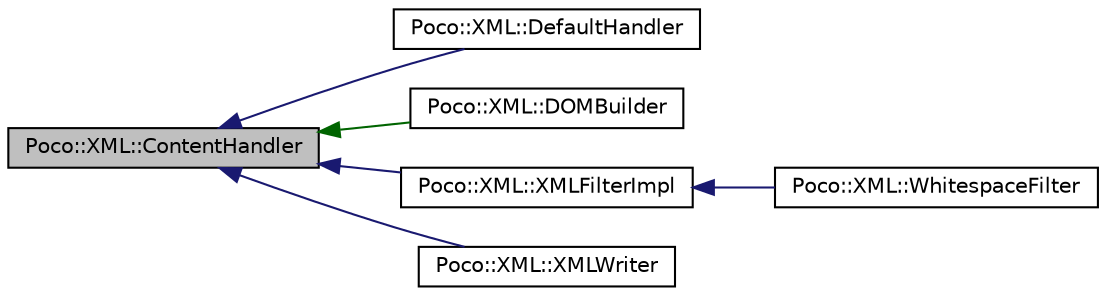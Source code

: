 digraph "Poco::XML::ContentHandler"
{
 // LATEX_PDF_SIZE
  edge [fontname="Helvetica",fontsize="10",labelfontname="Helvetica",labelfontsize="10"];
  node [fontname="Helvetica",fontsize="10",shape=record];
  rankdir="LR";
  Node1 [label="Poco::XML::ContentHandler",height=0.2,width=0.4,color="black", fillcolor="grey75", style="filled", fontcolor="black",tooltip=" "];
  Node1 -> Node2 [dir="back",color="midnightblue",fontsize="10",style="solid",fontname="Helvetica"];
  Node2 [label="Poco::XML::DefaultHandler",height=0.2,width=0.4,color="black", fillcolor="white", style="filled",URL="$classPoco_1_1XML_1_1DefaultHandler.html",tooltip=" "];
  Node1 -> Node3 [dir="back",color="darkgreen",fontsize="10",style="solid",fontname="Helvetica"];
  Node3 [label="Poco::XML::DOMBuilder",height=0.2,width=0.4,color="black", fillcolor="white", style="filled",URL="$classPoco_1_1XML_1_1DOMBuilder.html",tooltip=" "];
  Node1 -> Node4 [dir="back",color="midnightblue",fontsize="10",style="solid",fontname="Helvetica"];
  Node4 [label="Poco::XML::XMLFilterImpl",height=0.2,width=0.4,color="black", fillcolor="white", style="filled",URL="$classPoco_1_1XML_1_1XMLFilterImpl.html",tooltip=" "];
  Node4 -> Node5 [dir="back",color="midnightblue",fontsize="10",style="solid",fontname="Helvetica"];
  Node5 [label="Poco::XML::WhitespaceFilter",height=0.2,width=0.4,color="black", fillcolor="white", style="filled",URL="$classPoco_1_1XML_1_1WhitespaceFilter.html",tooltip=" "];
  Node1 -> Node6 [dir="back",color="midnightblue",fontsize="10",style="solid",fontname="Helvetica"];
  Node6 [label="Poco::XML::XMLWriter",height=0.2,width=0.4,color="black", fillcolor="white", style="filled",URL="$classPoco_1_1XML_1_1XMLWriter.html",tooltip=" "];
}
